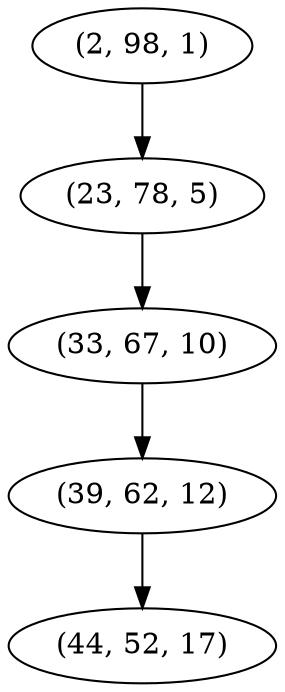 digraph tree {
    "(2, 98, 1)";
    "(23, 78, 5)";
    "(33, 67, 10)";
    "(39, 62, 12)";
    "(44, 52, 17)";
    "(2, 98, 1)" -> "(23, 78, 5)";
    "(23, 78, 5)" -> "(33, 67, 10)";
    "(33, 67, 10)" -> "(39, 62, 12)";
    "(39, 62, 12)" -> "(44, 52, 17)";
}
